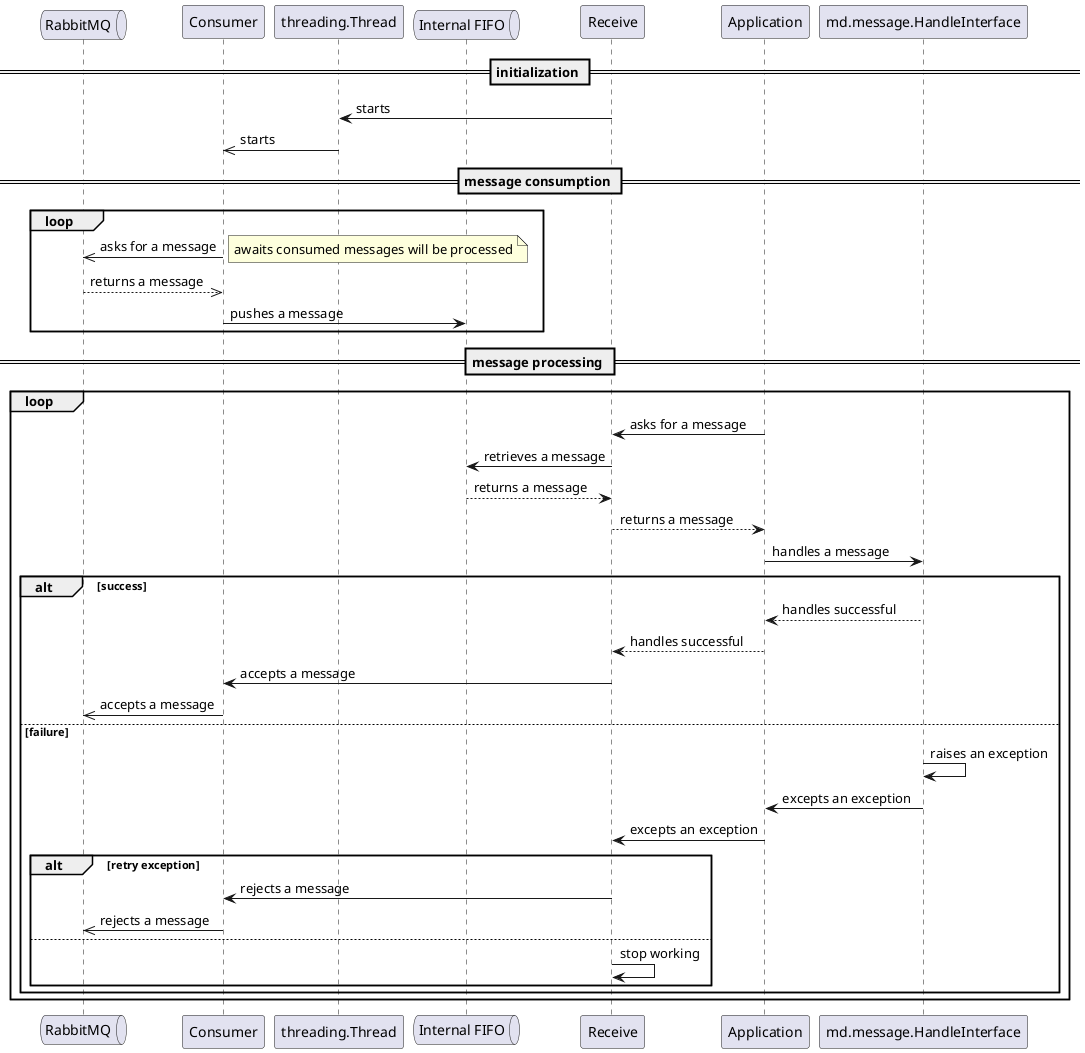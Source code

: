 @startuml

queue "RabbitMQ" as mq
participant Consumer as consumer
participant "threading.Thread" as thread
queue "Internal FIFO" as imq
participant Receive
participant Application as app
participant "md.message.HandleInterface" as MessageHandler

== initialization ==

Receive -> thread : starts
thread ->> consumer : starts

== message consumption ==

loop
  consumer ->> mq : asks for a message
  note right
    awaits consumed messages will be processed
  end note

  mq -->> consumer : returns a message
  consumer -> imq : pushes a message
end

== message processing ==

loop
  app -> Receive: asks for a message
  Receive -> imq : retrieves a message
  imq --> Receive: returns a message
  Receive --> app : returns a message
  app -> MessageHandler : handles a message

  alt success
    MessageHandler --> app : handles successful
    app --> Receive : handles successful
    Receive -> consumer : accepts a message
    consumer ->> mq : accepts a message
  else failure
    MessageHandler -> MessageHandler : raises an exception
    MessageHandler -> app : excepts an exception
    app -> Receive : excepts an exception

    alt retry exception
      Receive -> consumer : rejects a message
      consumer ->> mq : rejects a message
    else
      Receive -> Receive : stop working
    end
  end
end

@enduml
